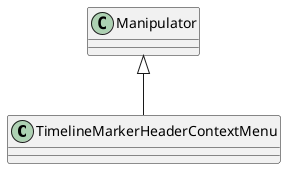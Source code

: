 @startuml
class TimelineMarkerHeaderContextMenu {
}
Manipulator <|-- TimelineMarkerHeaderContextMenu
@enduml
